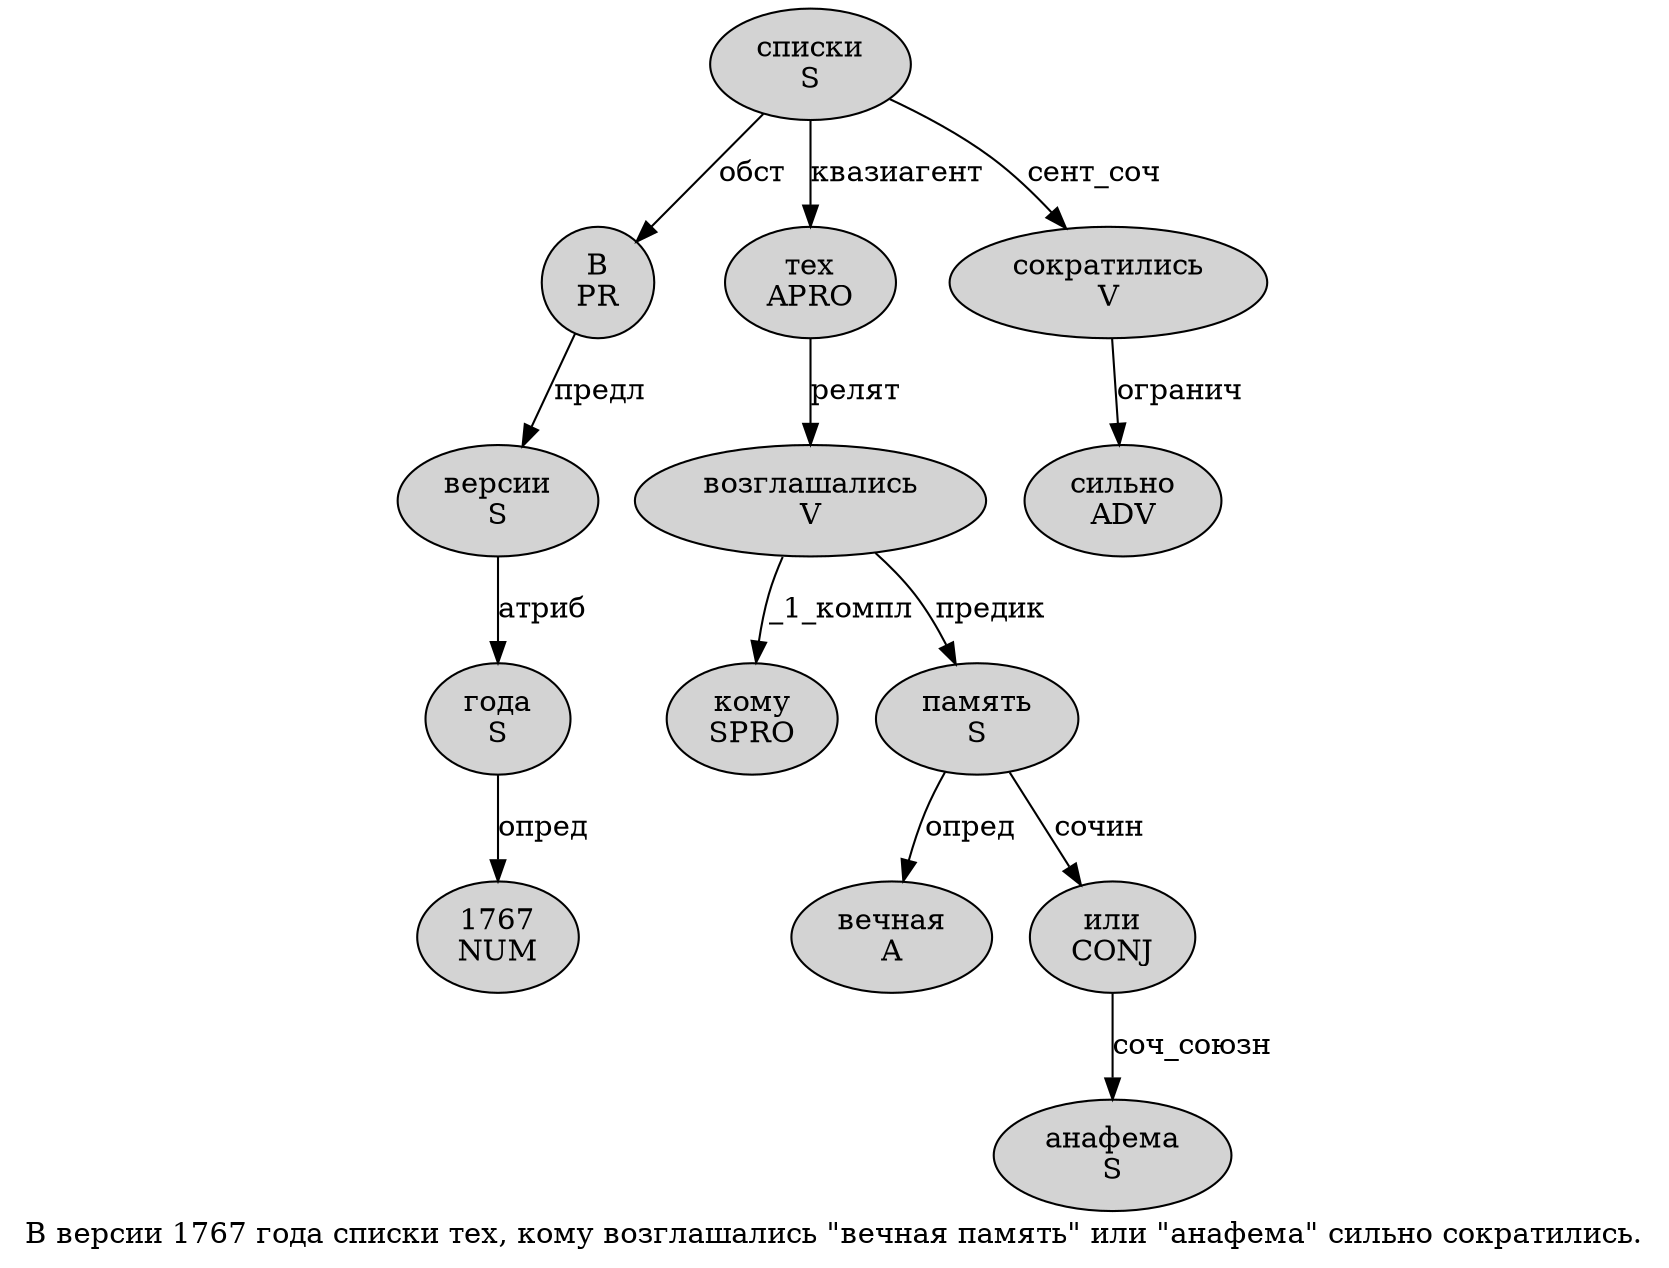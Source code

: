 digraph SENTENCE_1647 {
	graph [label="В версии 1767 года списки тех, кому возглашались \"вечная память\" или \"анафема\" сильно сократились."]
	node [style=filled]
		0 [label="В
PR" color="" fillcolor=lightgray penwidth=1 shape=ellipse]
		1 [label="версии
S" color="" fillcolor=lightgray penwidth=1 shape=ellipse]
		2 [label="1767
NUM" color="" fillcolor=lightgray penwidth=1 shape=ellipse]
		3 [label="года
S" color="" fillcolor=lightgray penwidth=1 shape=ellipse]
		4 [label="списки
S" color="" fillcolor=lightgray penwidth=1 shape=ellipse]
		5 [label="тех
APRO" color="" fillcolor=lightgray penwidth=1 shape=ellipse]
		7 [label="кому
SPRO" color="" fillcolor=lightgray penwidth=1 shape=ellipse]
		8 [label="возглашались
V" color="" fillcolor=lightgray penwidth=1 shape=ellipse]
		10 [label="вечная
A" color="" fillcolor=lightgray penwidth=1 shape=ellipse]
		11 [label="память
S" color="" fillcolor=lightgray penwidth=1 shape=ellipse]
		13 [label="или
CONJ" color="" fillcolor=lightgray penwidth=1 shape=ellipse]
		15 [label="анафема
S" color="" fillcolor=lightgray penwidth=1 shape=ellipse]
		17 [label="сильно
ADV" color="" fillcolor=lightgray penwidth=1 shape=ellipse]
		18 [label="сократились
V" color="" fillcolor=lightgray penwidth=1 shape=ellipse]
			3 -> 2 [label="опред"]
			11 -> 10 [label="опред"]
			11 -> 13 [label="сочин"]
			5 -> 8 [label="релят"]
			4 -> 0 [label="обст"]
			4 -> 5 [label="квазиагент"]
			4 -> 18 [label="сент_соч"]
			13 -> 15 [label="соч_союзн"]
			18 -> 17 [label="огранич"]
			8 -> 7 [label="_1_компл"]
			8 -> 11 [label="предик"]
			1 -> 3 [label="атриб"]
			0 -> 1 [label="предл"]
}
